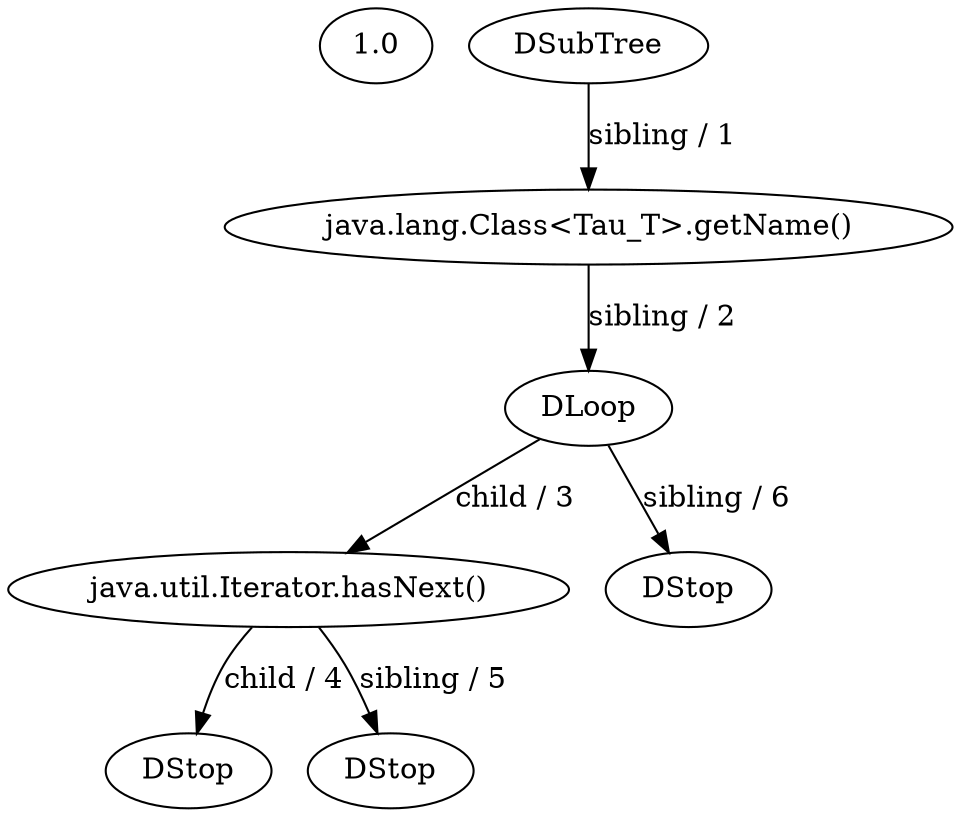 // Program AST
digraph {
	1.0 [label=1.0]
	0 [label=DSubTree]
	1 [label="java.lang.Class<Tau_T>.getName()"]
	0 -> 1 [label="sibling / 1" constraint=true direction=LR]
	2 [label=DLoop]
	1 -> 2 [label="sibling / 2" constraint=true direction=LR]
	3 [label="java.util.Iterator.hasNext()"]
	2 -> 3 [label="child / 3" constraint=true direction=LR]
	4 [label=DStop]
	3 -> 4 [label="child / 4" constraint=true direction=LR]
	5 [label=DStop]
	3 -> 5 [label="sibling / 5" constraint=true direction=LR]
	6 [label=DStop]
	2 -> 6 [label="sibling / 6" constraint=true direction=LR]
}
